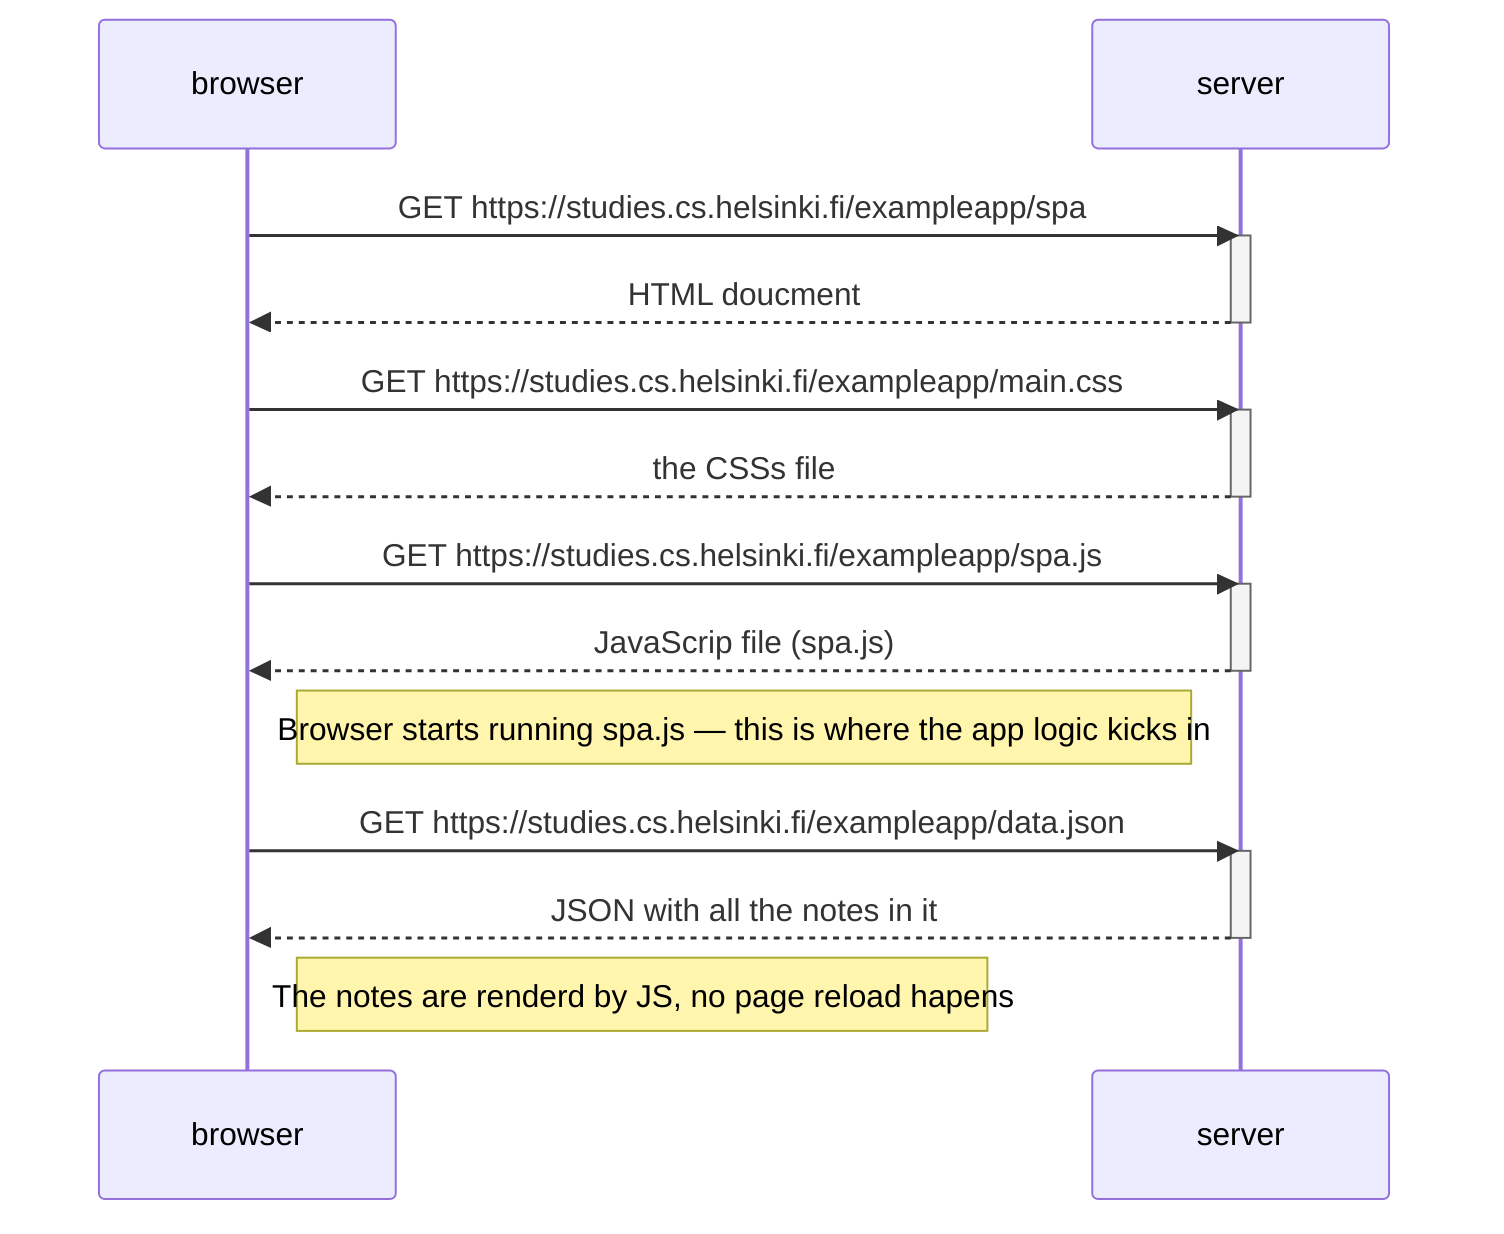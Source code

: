 sequenceDiagram
    participant browser
    participant server

    browser->>server: GET https://studies.cs.helsinki.fi/exampleapp/spa
    activate server
    server-->>browser: HTML doucment
    deactivate server

    browser->>server: GET https://studies.cs.helsinki.fi/exampleapp/main.css
    activate server
    server-->>browser: the CSSs file
    deactivate server

    browser->>server: GET https://studies.cs.helsinki.fi/exampleapp/spa.js
    activate server
    server-->>browser: JavaScrip file (spa.js)
    deactivate server

    Note right of browser: Browser starts running spa.js — this is where the app logic kicks in

    browser->>server: GET https://studies.cs.helsinki.fi/exampleapp/data.json
    activate server
    server-->>browser: JSON with all the notes in it
    deactivate server

    Note right of browser: The notes are renderd by JS, no page reload hapens